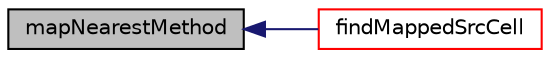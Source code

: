 digraph "mapNearestMethod"
{
  bgcolor="transparent";
  edge [fontname="Helvetica",fontsize="10",labelfontname="Helvetica",labelfontsize="10"];
  node [fontname="Helvetica",fontsize="10",shape=record];
  rankdir="LR";
  Node1 [label="mapNearestMethod",height=0.2,width=0.4,color="black", fillcolor="grey75", style="filled", fontcolor="black"];
  Node1 -> Node2 [dir="back",color="midnightblue",fontsize="10",style="solid",fontname="Helvetica"];
  Node2 [label="findMappedSrcCell",height=0.2,width=0.4,color="red",URL="$a30509.html#a76a73ac32d69c08019a6525b7c317048",tooltip="Find a source cell mapped to target cell tgtCelli. "];
}
